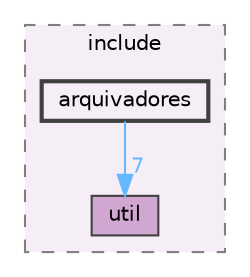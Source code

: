digraph "arquivadores"
{
 // LATEX_PDF_SIZE
  bgcolor="transparent";
  edge [fontname=Helvetica,fontsize=10,labelfontname=Helvetica,labelfontsize=10];
  node [fontname=Helvetica,fontsize=10,shape=box,height=0.2,width=0.4];
  compound=true
  subgraph clusterdir_9a744b5567c265deacf566b467d8af59 {
    graph [ bgcolor="#f6eef6", pencolor="grey50", label="include", fontname=Helvetica,fontsize=10 style="filled,dashed", URL="dir_9a744b5567c265deacf566b467d8af59.html",tooltip=""]
  dir_01945739458c10315f029035be55b339 [label="util", fillcolor="#d1a7d1", color="grey25", style="filled", URL="dir_01945739458c10315f029035be55b339.html",tooltip=""];
  dir_0058f9f8930e3f234e27134542bf0d59 [label="arquivadores", fillcolor="#f6eef6", color="grey25", style="filled,bold", URL="dir_0058f9f8930e3f234e27134542bf0d59.html",tooltip=""];
  }
  dir_0058f9f8930e3f234e27134542bf0d59->dir_01945739458c10315f029035be55b339 [headlabel="7", labeldistance=1.5 headhref="dir_000003_000032.html" href="dir_000003_000032.html" color="steelblue1" fontcolor="steelblue1"];
}
